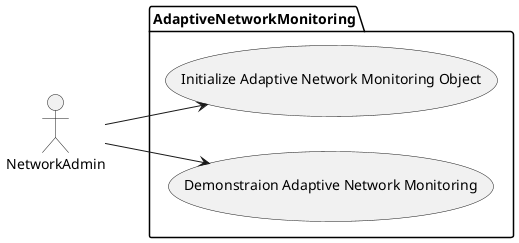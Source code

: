 @startuml
left to right direction

actor NetworkAdmin as N

package AdaptiveNetworkMonitoring {
  usecase "Initialize Adaptive Network Monitoring Object" as ANM1
  usecase "Demonstraion Adaptive Network Monitoring" as ANM2
}

N --> ANM1
N --> ANM2

@enduml

